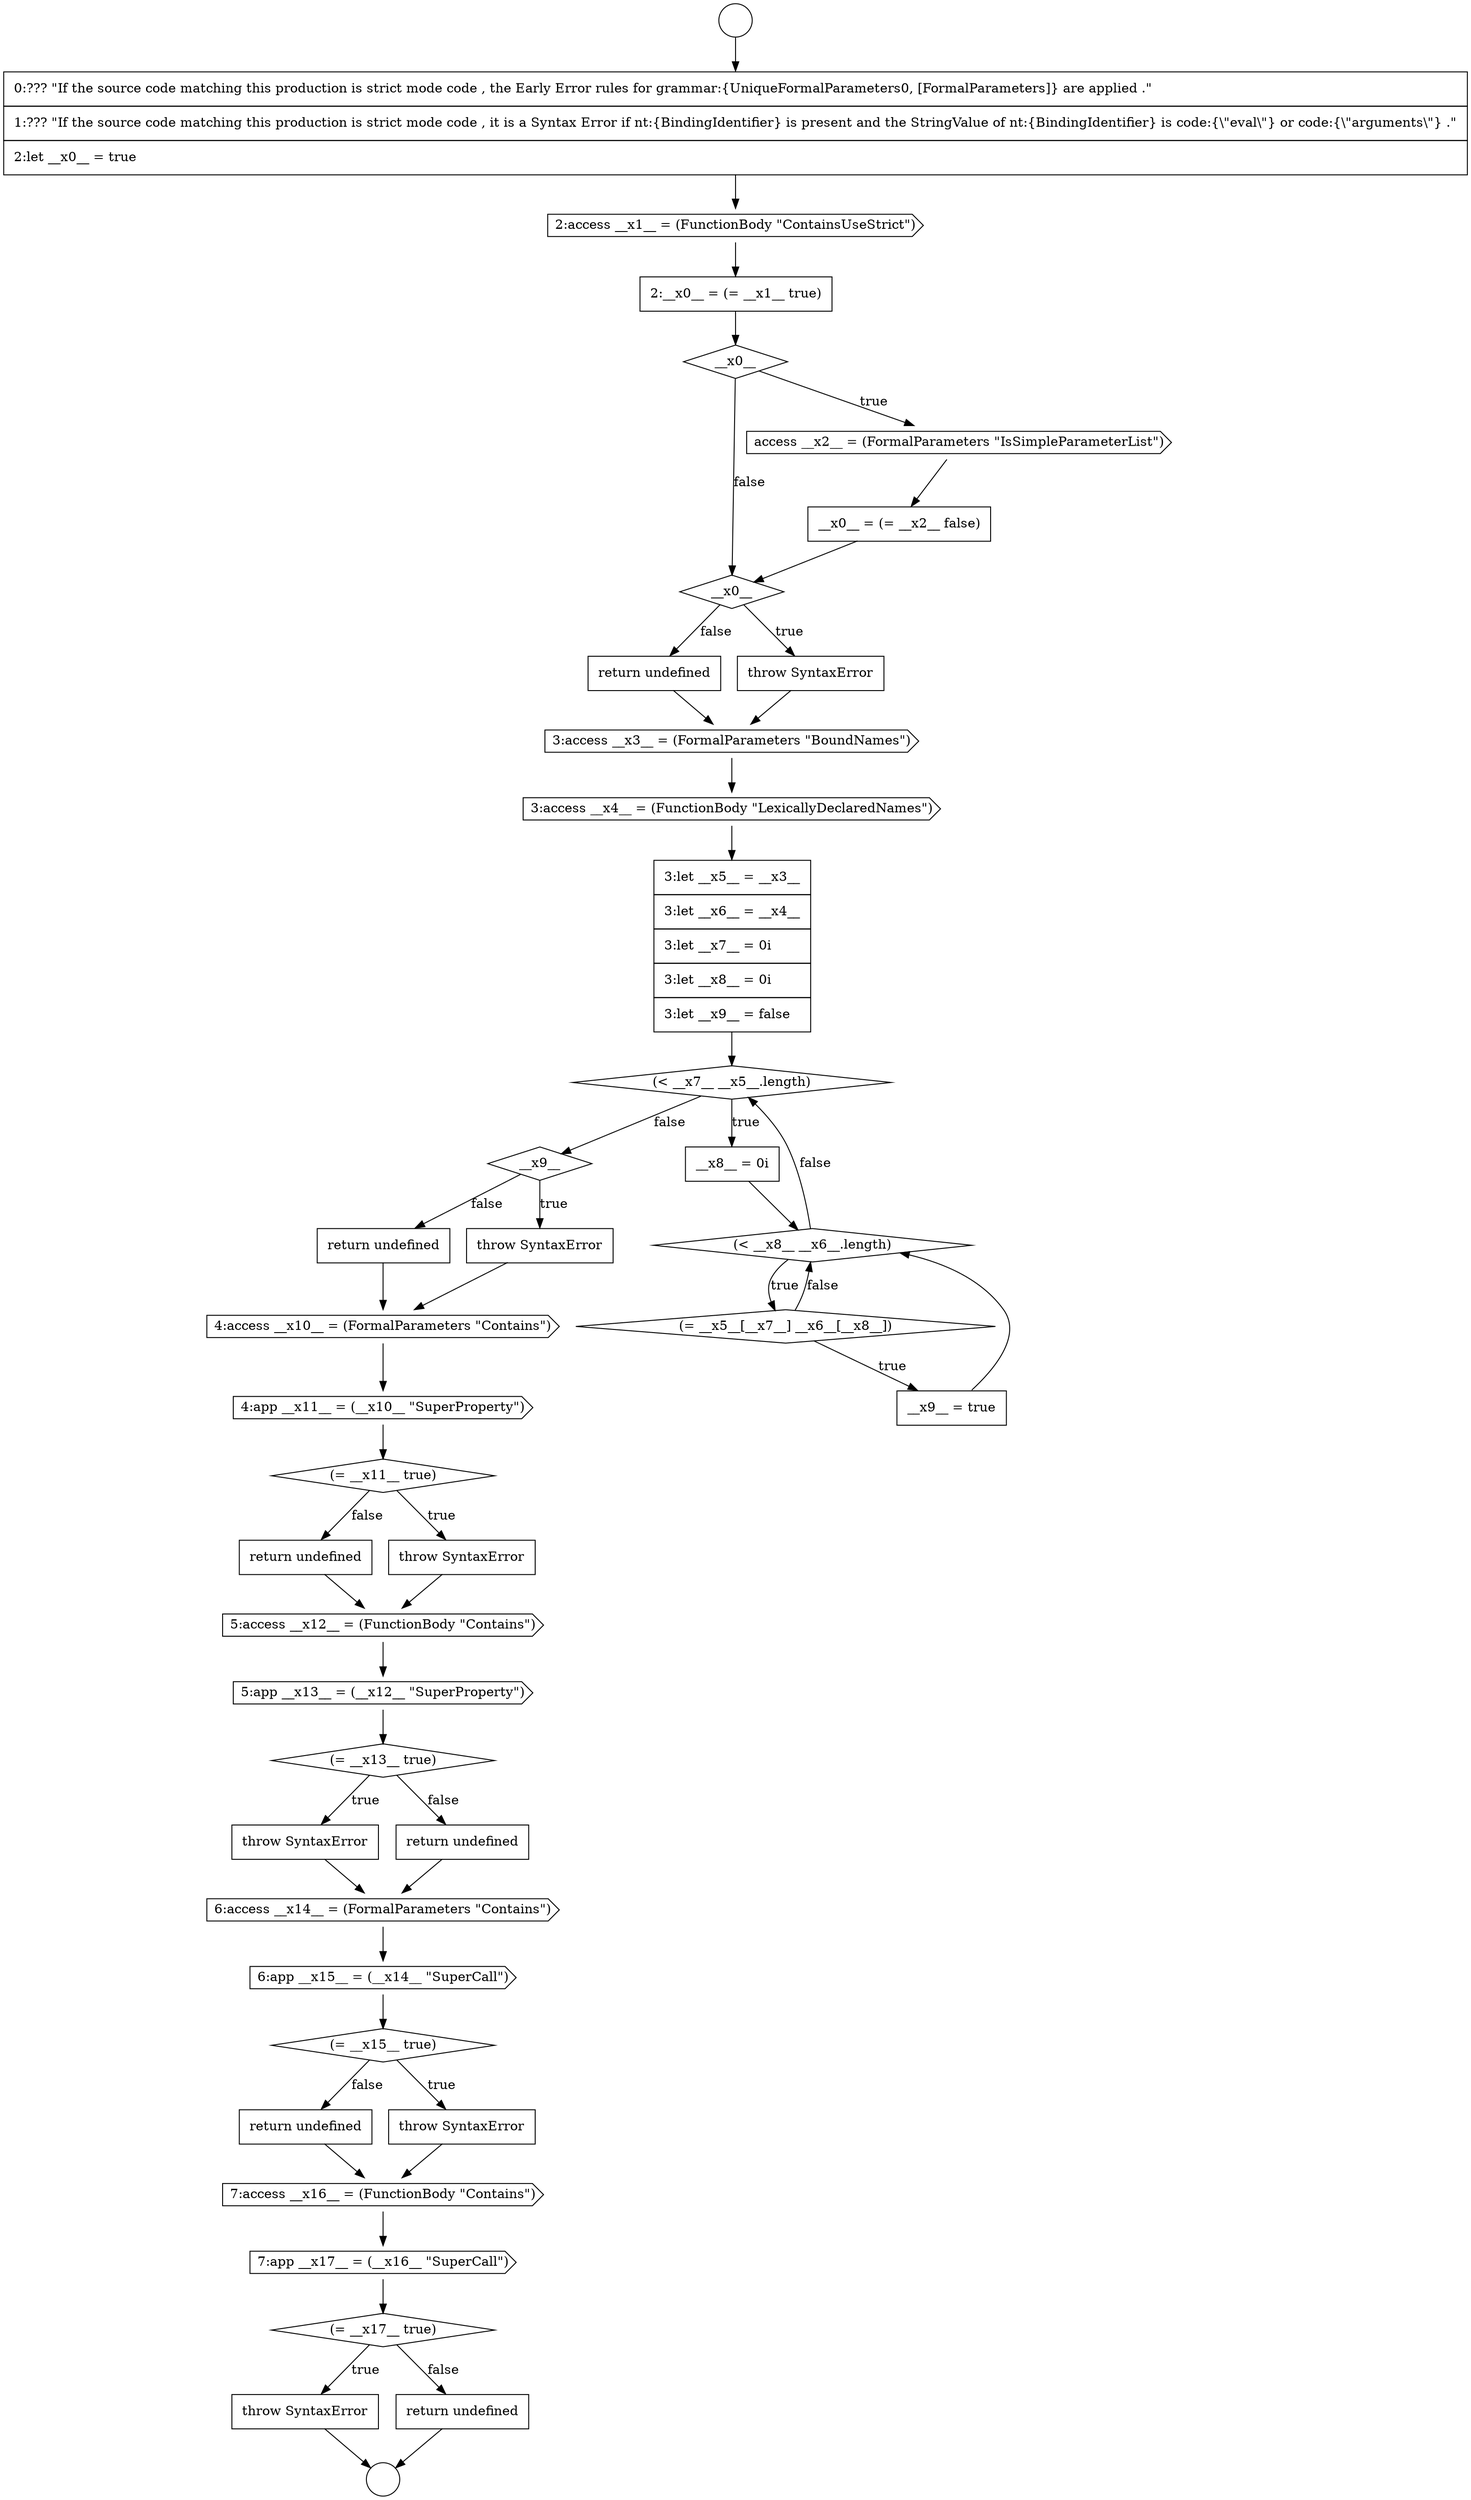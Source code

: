 digraph {
  node19037 [shape=none, margin=0, label=<<font color="black">
    <table border="0" cellborder="1" cellspacing="0" cellpadding="10">
      <tr><td align="left">return undefined</td></tr>
    </table>
  </font>> color="black" fillcolor="white" style=filled]
  node19030 [shape=diamond, label=<<font color="black">(&lt; __x7__ __x5__.length)</font>> color="black" fillcolor="white" style=filled]
  node19024 [shape=diamond, label=<<font color="black">__x0__</font>> color="black" fillcolor="white" style=filled]
  node19052 [shape=none, margin=0, label=<<font color="black">
    <table border="0" cellborder="1" cellspacing="0" cellpadding="10">
      <tr><td align="left">return undefined</td></tr>
    </table>
  </font>> color="black" fillcolor="white" style=filled]
  node19033 [shape=diamond, label=<<font color="black">(= __x5__[__x7__] __x6__[__x8__])</font>> color="black" fillcolor="white" style=filled]
  node19016 [shape=circle label=" " color="black" fillcolor="white" style=filled]
  node19032 [shape=diamond, label=<<font color="black">(&lt; __x8__ __x6__.length)</font>> color="black" fillcolor="white" style=filled]
  node19039 [shape=cds, label=<<font color="black">4:app __x11__ = (__x10__ &quot;SuperProperty&quot;)</font>> color="black" fillcolor="white" style=filled]
  node19022 [shape=cds, label=<<font color="black">access __x2__ = (FormalParameters &quot;IsSimpleParameterList&quot;)</font>> color="black" fillcolor="white" style=filled]
  node19023 [shape=none, margin=0, label=<<font color="black">
    <table border="0" cellborder="1" cellspacing="0" cellpadding="10">
      <tr><td align="left">__x0__ = (= __x2__ false)</td></tr>
    </table>
  </font>> color="black" fillcolor="white" style=filled]
  node19044 [shape=cds, label=<<font color="black">5:app __x13__ = (__x12__ &quot;SuperProperty&quot;)</font>> color="black" fillcolor="white" style=filled]
  node19027 [shape=cds, label=<<font color="black">3:access __x3__ = (FormalParameters &quot;BoundNames&quot;)</font>> color="black" fillcolor="white" style=filled]
  node19020 [shape=none, margin=0, label=<<font color="black">
    <table border="0" cellborder="1" cellspacing="0" cellpadding="10">
      <tr><td align="left">2:__x0__ = (= __x1__ true)</td></tr>
    </table>
  </font>> color="black" fillcolor="white" style=filled]
  node19056 [shape=none, margin=0, label=<<font color="black">
    <table border="0" cellborder="1" cellspacing="0" cellpadding="10">
      <tr><td align="left">throw SyntaxError</td></tr>
    </table>
  </font>> color="black" fillcolor="white" style=filled]
  node19026 [shape=none, margin=0, label=<<font color="black">
    <table border="0" cellborder="1" cellspacing="0" cellpadding="10">
      <tr><td align="left">return undefined</td></tr>
    </table>
  </font>> color="black" fillcolor="white" style=filled]
  node19043 [shape=cds, label=<<font color="black">5:access __x12__ = (FunctionBody &quot;Contains&quot;)</font>> color="black" fillcolor="white" style=filled]
  node19021 [shape=diamond, label=<<font color="black">__x0__</font>> color="black" fillcolor="white" style=filled]
  node19048 [shape=cds, label=<<font color="black">6:access __x14__ = (FormalParameters &quot;Contains&quot;)</font>> color="black" fillcolor="white" style=filled]
  node19053 [shape=cds, label=<<font color="black">7:access __x16__ = (FunctionBody &quot;Contains&quot;)</font>> color="black" fillcolor="white" style=filled]
  node19034 [shape=none, margin=0, label=<<font color="black">
    <table border="0" cellborder="1" cellspacing="0" cellpadding="10">
      <tr><td align="left">__x9__ = true</td></tr>
    </table>
  </font>> color="black" fillcolor="white" style=filled]
  node19049 [shape=cds, label=<<font color="black">6:app __x15__ = (__x14__ &quot;SuperCall&quot;)</font>> color="black" fillcolor="white" style=filled]
  node19038 [shape=cds, label=<<font color="black">4:access __x10__ = (FormalParameters &quot;Contains&quot;)</font>> color="black" fillcolor="white" style=filled]
  node19017 [shape=circle label=" " color="black" fillcolor="white" style=filled]
  node19042 [shape=none, margin=0, label=<<font color="black">
    <table border="0" cellborder="1" cellspacing="0" cellpadding="10">
      <tr><td align="left">return undefined</td></tr>
    </table>
  </font>> color="black" fillcolor="white" style=filled]
  node19057 [shape=none, margin=0, label=<<font color="black">
    <table border="0" cellborder="1" cellspacing="0" cellpadding="10">
      <tr><td align="left">return undefined</td></tr>
    </table>
  </font>> color="black" fillcolor="white" style=filled]
  node19025 [shape=none, margin=0, label=<<font color="black">
    <table border="0" cellborder="1" cellspacing="0" cellpadding="10">
      <tr><td align="left">throw SyntaxError</td></tr>
    </table>
  </font>> color="black" fillcolor="white" style=filled]
  node19054 [shape=cds, label=<<font color="black">7:app __x17__ = (__x16__ &quot;SuperCall&quot;)</font>> color="black" fillcolor="white" style=filled]
  node19018 [shape=none, margin=0, label=<<font color="black">
    <table border="0" cellborder="1" cellspacing="0" cellpadding="10">
      <tr><td align="left">0:??? &quot;If the source code matching this production is strict mode code , the Early Error rules for grammar:{UniqueFormalParameters0, [FormalParameters]} are applied .&quot;</td></tr>
      <tr><td align="left">1:??? &quot;If the source code matching this production is strict mode code , it is a Syntax Error if nt:{BindingIdentifier} is present and the StringValue of nt:{BindingIdentifier} is code:{\&quot;eval\&quot;} or code:{\&quot;arguments\&quot;} .&quot;</td></tr>
      <tr><td align="left">2:let __x0__ = true</td></tr>
    </table>
  </font>> color="black" fillcolor="white" style=filled]
  node19029 [shape=none, margin=0, label=<<font color="black">
    <table border="0" cellborder="1" cellspacing="0" cellpadding="10">
      <tr><td align="left">3:let __x5__ = __x3__</td></tr>
      <tr><td align="left">3:let __x6__ = __x4__</td></tr>
      <tr><td align="left">3:let __x7__ = 0i</td></tr>
      <tr><td align="left">3:let __x8__ = 0i</td></tr>
      <tr><td align="left">3:let __x9__ = false</td></tr>
    </table>
  </font>> color="black" fillcolor="white" style=filled]
  node19050 [shape=diamond, label=<<font color="black">(= __x15__ true)</font>> color="black" fillcolor="white" style=filled]
  node19035 [shape=diamond, label=<<font color="black">__x9__</font>> color="black" fillcolor="white" style=filled]
  node19046 [shape=none, margin=0, label=<<font color="black">
    <table border="0" cellborder="1" cellspacing="0" cellpadding="10">
      <tr><td align="left">throw SyntaxError</td></tr>
    </table>
  </font>> color="black" fillcolor="white" style=filled]
  node19055 [shape=diamond, label=<<font color="black">(= __x17__ true)</font>> color="black" fillcolor="white" style=filled]
  node19031 [shape=none, margin=0, label=<<font color="black">
    <table border="0" cellborder="1" cellspacing="0" cellpadding="10">
      <tr><td align="left">__x8__ = 0i</td></tr>
    </table>
  </font>> color="black" fillcolor="white" style=filled]
  node19028 [shape=cds, label=<<font color="black">3:access __x4__ = (FunctionBody &quot;LexicallyDeclaredNames&quot;)</font>> color="black" fillcolor="white" style=filled]
  node19041 [shape=none, margin=0, label=<<font color="black">
    <table border="0" cellborder="1" cellspacing="0" cellpadding="10">
      <tr><td align="left">throw SyntaxError</td></tr>
    </table>
  </font>> color="black" fillcolor="white" style=filled]
  node19040 [shape=diamond, label=<<font color="black">(= __x11__ true)</font>> color="black" fillcolor="white" style=filled]
  node19047 [shape=none, margin=0, label=<<font color="black">
    <table border="0" cellborder="1" cellspacing="0" cellpadding="10">
      <tr><td align="left">return undefined</td></tr>
    </table>
  </font>> color="black" fillcolor="white" style=filled]
  node19045 [shape=diamond, label=<<font color="black">(= __x13__ true)</font>> color="black" fillcolor="white" style=filled]
  node19036 [shape=none, margin=0, label=<<font color="black">
    <table border="0" cellborder="1" cellspacing="0" cellpadding="10">
      <tr><td align="left">throw SyntaxError</td></tr>
    </table>
  </font>> color="black" fillcolor="white" style=filled]
  node19051 [shape=none, margin=0, label=<<font color="black">
    <table border="0" cellborder="1" cellspacing="0" cellpadding="10">
      <tr><td align="left">throw SyntaxError</td></tr>
    </table>
  </font>> color="black" fillcolor="white" style=filled]
  node19019 [shape=cds, label=<<font color="black">2:access __x1__ = (FunctionBody &quot;ContainsUseStrict&quot;)</font>> color="black" fillcolor="white" style=filled]
  node19029 -> node19030 [ color="black"]
  node19020 -> node19021 [ color="black"]
  node19053 -> node19054 [ color="black"]
  node19051 -> node19053 [ color="black"]
  node19021 -> node19022 [label=<<font color="black">true</font>> color="black"]
  node19021 -> node19024 [label=<<font color="black">false</font>> color="black"]
  node19030 -> node19031 [label=<<font color="black">true</font>> color="black"]
  node19030 -> node19035 [label=<<font color="black">false</font>> color="black"]
  node19037 -> node19038 [ color="black"]
  node19038 -> node19039 [ color="black"]
  node19035 -> node19036 [label=<<font color="black">true</font>> color="black"]
  node19035 -> node19037 [label=<<font color="black">false</font>> color="black"]
  node19047 -> node19048 [ color="black"]
  node19036 -> node19038 [ color="black"]
  node19028 -> node19029 [ color="black"]
  node19048 -> node19049 [ color="black"]
  node19033 -> node19034 [label=<<font color="black">true</font>> color="black"]
  node19033 -> node19032 [label=<<font color="black">false</font>> color="black"]
  node19046 -> node19048 [ color="black"]
  node19044 -> node19045 [ color="black"]
  node19023 -> node19024 [ color="black"]
  node19025 -> node19027 [ color="black"]
  node19024 -> node19025 [label=<<font color="black">true</font>> color="black"]
  node19024 -> node19026 [label=<<font color="black">false</font>> color="black"]
  node19032 -> node19033 [label=<<font color="black">true</font>> color="black"]
  node19032 -> node19030 [label=<<font color="black">false</font>> color="black"]
  node19040 -> node19041 [label=<<font color="black">true</font>> color="black"]
  node19040 -> node19042 [label=<<font color="black">false</font>> color="black"]
  node19049 -> node19050 [ color="black"]
  node19057 -> node19017 [ color="black"]
  node19043 -> node19044 [ color="black"]
  node19016 -> node19018 [ color="black"]
  node19050 -> node19051 [label=<<font color="black">true</font>> color="black"]
  node19050 -> node19052 [label=<<font color="black">false</font>> color="black"]
  node19042 -> node19043 [ color="black"]
  node19052 -> node19053 [ color="black"]
  node19045 -> node19046 [label=<<font color="black">true</font>> color="black"]
  node19045 -> node19047 [label=<<font color="black">false</font>> color="black"]
  node19054 -> node19055 [ color="black"]
  node19031 -> node19032 [ color="black"]
  node19041 -> node19043 [ color="black"]
  node19019 -> node19020 [ color="black"]
  node19022 -> node19023 [ color="black"]
  node19026 -> node19027 [ color="black"]
  node19027 -> node19028 [ color="black"]
  node19055 -> node19056 [label=<<font color="black">true</font>> color="black"]
  node19055 -> node19057 [label=<<font color="black">false</font>> color="black"]
  node19034 -> node19032 [ color="black"]
  node19056 -> node19017 [ color="black"]
  node19039 -> node19040 [ color="black"]
  node19018 -> node19019 [ color="black"]
}
